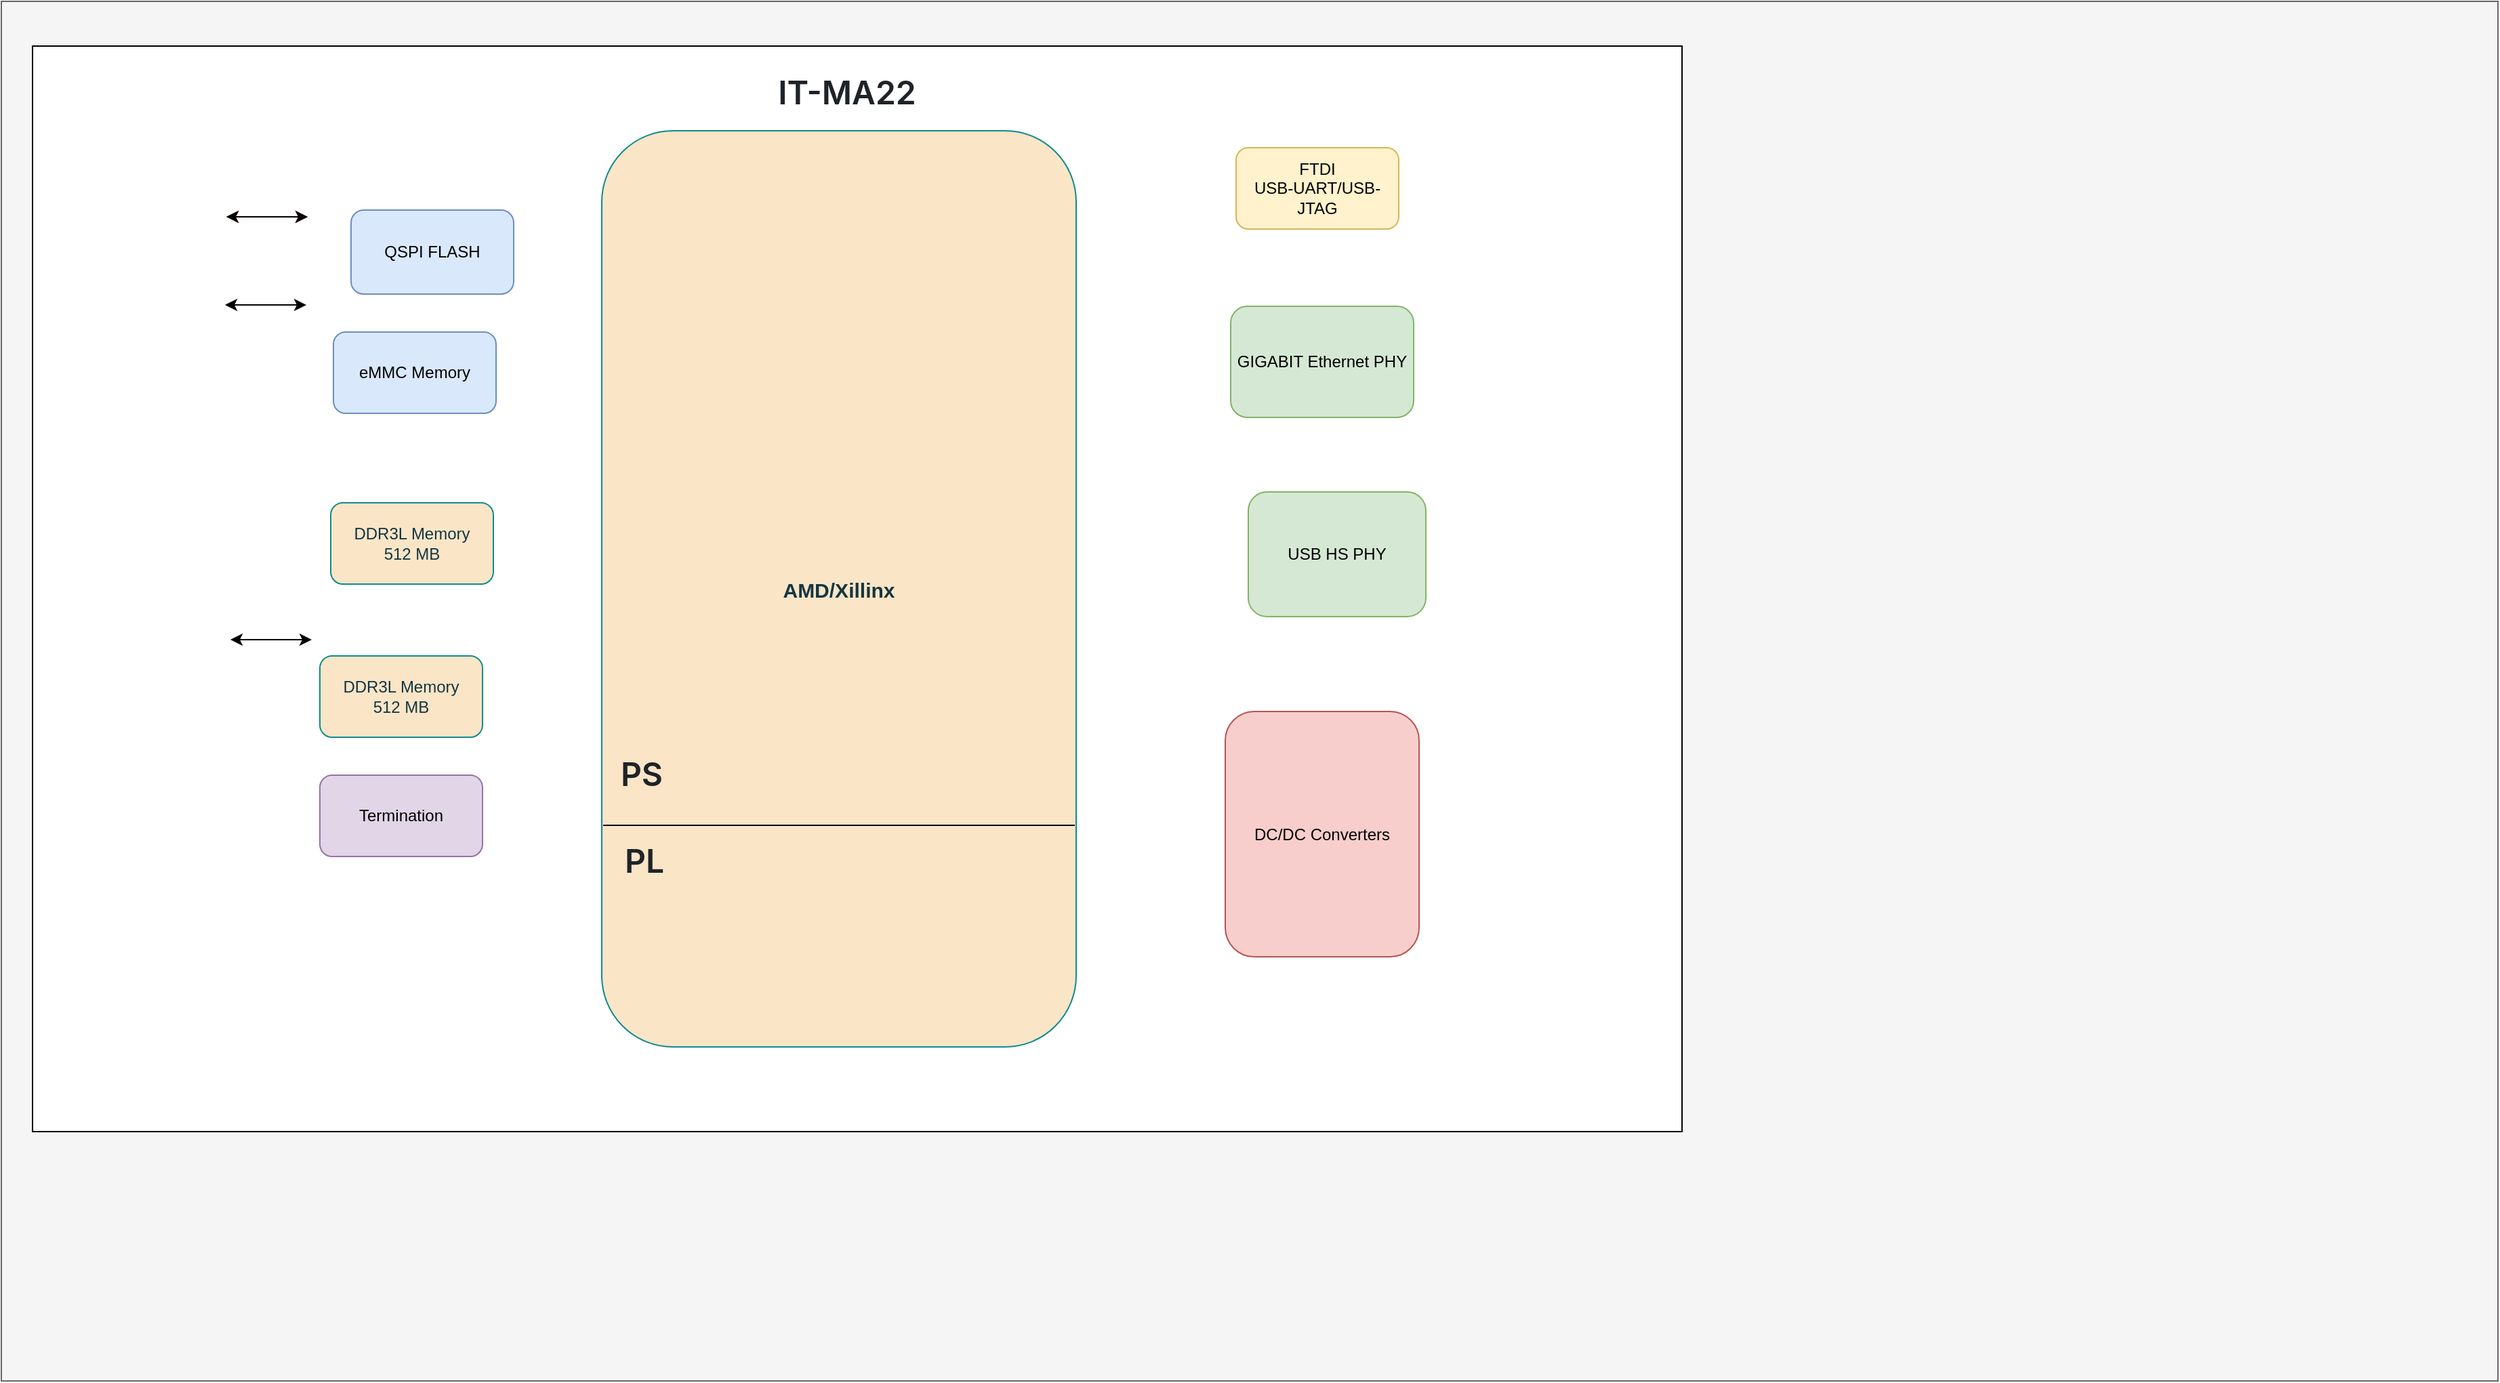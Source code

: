 <mxfile version="22.1.5" type="github">
  <diagram name="Page-1" id="_nebOYhMrrueHaJPpewT">
    <mxGraphModel dx="1446" dy="974" grid="0" gridSize="10" guides="1" tooltips="1" connect="1" arrows="1" fold="1" page="1" pageScale="1" pageWidth="850" pageHeight="1100" math="0" shadow="0">
      <root>
        <mxCell id="0" />
        <mxCell id="1" parent="0" />
        <mxCell id="xvZr3p3biQ5bKGZBw0hp-36" value="" style="rounded=0;whiteSpace=wrap;html=1;movable=0;resizable=0;rotatable=0;deletable=0;editable=0;locked=1;connectable=0;fillColor=#f5f5f5;strokeColor=#666666;fontColor=#333333;" vertex="1" parent="1">
          <mxGeometry x="39" y="13" width="1842" height="1018" as="geometry" />
        </mxCell>
        <mxCell id="xvZr3p3biQ5bKGZBw0hp-50" value="" style="rounded=0;whiteSpace=wrap;html=1;movable=0;resizable=0;rotatable=0;deletable=0;editable=0;locked=1;connectable=0;" vertex="1" parent="1">
          <mxGeometry x="62" y="46" width="1217" height="801" as="geometry" />
        </mxCell>
        <mxCell id="xvZr3p3biQ5bKGZBw0hp-4" value="" style="endArrow=classic;startArrow=classic;html=1;rounded=0;labelBackgroundColor=none;strokeColor=#A8201A;fontColor=default;" edge="1" parent="1">
          <mxGeometry width="50" height="50" relative="1" as="geometry">
            <mxPoint x="205" y="172" as="sourcePoint" />
            <mxPoint x="265" y="172" as="targetPoint" />
          </mxGeometry>
        </mxCell>
        <mxCell id="xvZr3p3biQ5bKGZBw0hp-8" value="FTDI&lt;br&gt;USB-UART/USB-JTAG" style="rounded=1;whiteSpace=wrap;html=1;fillColor=#fff2cc;strokeColor=#d6b656;labelBackgroundColor=none;" vertex="1" parent="1">
          <mxGeometry x="950" y="121" width="120" height="60" as="geometry" />
        </mxCell>
        <mxCell id="xvZr3p3biQ5bKGZBw0hp-9" value="GIGABIT Ethernet PHY" style="rounded=1;whiteSpace=wrap;html=1;fillColor=#d5e8d4;strokeColor=#82b366;labelBackgroundColor=none;" vertex="1" parent="1">
          <mxGeometry x="946" y="238" width="135" height="82" as="geometry" />
        </mxCell>
        <mxCell id="xvZr3p3biQ5bKGZBw0hp-19" value="&lt;h1 style=&quot;text-align: start; box-sizing: border-box; margin-right: 0px; margin-left: 0px; font-weight: var(--base-text-weight-semibold, 600); line-height: 1.25; padding-bottom: 0.3em; border-bottom: 1px solid var(--borderColor-muted, var(--color-border-muted)); caret-color: rgb(31, 35, 40); color: rgb(31, 35, 40); font-family: -apple-system, BlinkMacSystemFont, &amp;quot;Segoe UI&amp;quot;, &amp;quot;Noto Sans&amp;quot;, Helvetica, Arial, sans-serif, &amp;quot;Apple Color Emoji&amp;quot;, &amp;quot;Segoe UI Emoji&amp;quot;; margin-top: 0px !important; margin-bottom: 0px !important;&quot; dir=&quot;auto&quot; tabindex=&quot;-1&quot;&gt;IT-MA22&lt;/h1&gt;" style="rounded=0;whiteSpace=wrap;html=1;strokeColor=none;" vertex="1" parent="1">
          <mxGeometry x="603" y="54" width="120" height="60" as="geometry" />
        </mxCell>
        <mxCell id="xvZr3p3biQ5bKGZBw0hp-38" value="" style="endArrow=classic;startArrow=classic;html=1;rounded=0;labelBackgroundColor=none;strokeColor=#000000;fontColor=default;" edge="1" parent="1">
          <mxGeometry width="50" height="50" relative="1" as="geometry">
            <mxPoint x="208" y="484" as="sourcePoint" />
            <mxPoint x="268" y="484" as="targetPoint" />
          </mxGeometry>
        </mxCell>
        <mxCell id="xvZr3p3biQ5bKGZBw0hp-39" value="" style="endArrow=classic;startArrow=classic;html=1;rounded=0;labelBackgroundColor=none;strokeColor=#000000;fontColor=default;" edge="1" parent="1">
          <mxGeometry width="50" height="50" relative="1" as="geometry">
            <mxPoint x="204" y="237" as="sourcePoint" />
            <mxPoint x="264" y="237" as="targetPoint" />
          </mxGeometry>
        </mxCell>
        <mxCell id="xvZr3p3biQ5bKGZBw0hp-45" value="&lt;span style=&quot;caret-color: rgb(20, 54, 66); color: rgb(20, 54, 66); font-family: Helvetica; font-size: 15px; font-style: normal; font-variant-caps: normal; letter-spacing: normal; text-align: center; text-indent: 0px; text-transform: none; word-spacing: 0px; -webkit-text-stroke-width: 0px; text-decoration: none; float: none; display: inline !important;&quot;&gt;&lt;b&gt;AMD/Xillinx&lt;/b&gt;&lt;/span&gt;" style="rounded=1;whiteSpace=wrap;html=1;strokeColor=#0F8B8D;fontColor=#143642;fillColor=#FAE5C7;movable=1;resizable=1;rotatable=1;deletable=1;editable=1;locked=0;connectable=1;" vertex="1" parent="1">
          <mxGeometry x="482" y="108.5" width="350" height="676" as="geometry" />
        </mxCell>
        <mxCell id="xvZr3p3biQ5bKGZBw0hp-52" value="" style="group" vertex="1" connectable="0" parent="1">
          <mxGeometry x="274" y="383" width="128" height="261" as="geometry" />
        </mxCell>
        <mxCell id="xvZr3p3biQ5bKGZBw0hp-6" value="DDR3L Memory&lt;br&gt;512 MB" style="rounded=1;whiteSpace=wrap;html=1;fillColor=#FAE5C7;strokeColor=#0F8B8D;labelBackgroundColor=none;fontColor=#143642;" vertex="1" parent="xvZr3p3biQ5bKGZBw0hp-52">
          <mxGeometry x="8" width="120" height="60" as="geometry" />
        </mxCell>
        <mxCell id="xvZr3p3biQ5bKGZBw0hp-7" value="Termination" style="rounded=1;whiteSpace=wrap;html=1;fillColor=#e1d5e7;strokeColor=#9673a6;labelBackgroundColor=none;" vertex="1" parent="xvZr3p3biQ5bKGZBw0hp-52">
          <mxGeometry y="201" width="120" height="60" as="geometry" />
        </mxCell>
        <mxCell id="xvZr3p3biQ5bKGZBw0hp-43" value="DDR3L Memory&lt;br&gt;512 MB" style="rounded=1;whiteSpace=wrap;html=1;fillColor=#FAE5C7;strokeColor=#0F8B8D;labelBackgroundColor=none;fontColor=#143642;" vertex="1" parent="xvZr3p3biQ5bKGZBw0hp-52">
          <mxGeometry y="113" width="120" height="60" as="geometry" />
        </mxCell>
        <mxCell id="xvZr3p3biQ5bKGZBw0hp-53" value="&lt;h1 style=&quot;text-align: start; box-sizing: border-box; margin-right: 0px; margin-left: 0px; font-weight: var(--base-text-weight-semibold, 600); line-height: 1.25; padding-bottom: 0.3em; border-bottom: 1px solid var(--borderColor-muted, var(--color-border-muted)); caret-color: rgb(31, 35, 40); color: rgb(31, 35, 40); font-family: -apple-system, BlinkMacSystemFont, &amp;quot;Segoe UI&amp;quot;, &amp;quot;Noto Sans&amp;quot;, Helvetica, Arial, sans-serif, &amp;quot;Apple Color Emoji&amp;quot;, &amp;quot;Segoe UI Emoji&amp;quot;; margin-top: 0px !important; margin-bottom: 0px !important;&quot; dir=&quot;auto&quot; tabindex=&quot;-1&quot;&gt;PL&lt;/h1&gt;" style="rounded=0;whiteSpace=wrap;html=1;strokeColor=none;fillColor=none;" vertex="1" parent="1">
          <mxGeometry x="488" y="628" width="51" height="45" as="geometry" />
        </mxCell>
        <mxCell id="xvZr3p3biQ5bKGZBw0hp-54" value="&lt;h1 style=&quot;text-align: start; box-sizing: border-box; margin-right: 0px; margin-left: 0px; font-weight: var(--base-text-weight-semibold, 600); line-height: 1.25; padding-bottom: 0.3em; border-bottom: 1px solid var(--borderColor-muted, var(--color-border-muted)); caret-color: rgb(31, 35, 40); color: rgb(31, 35, 40); font-family: -apple-system, BlinkMacSystemFont, &amp;quot;Segoe UI&amp;quot;, &amp;quot;Noto Sans&amp;quot;, Helvetica, Arial, sans-serif, &amp;quot;Apple Color Emoji&amp;quot;, &amp;quot;Segoe UI Emoji&amp;quot;; margin-top: 0px !important; margin-bottom: 0px !important;&quot; dir=&quot;auto&quot; tabindex=&quot;-1&quot;&gt;PS&lt;/h1&gt;" style="rounded=0;whiteSpace=wrap;html=1;strokeColor=none;fillColor=none;" vertex="1" parent="1">
          <mxGeometry x="488" y="557" width="47" height="60" as="geometry" />
        </mxCell>
        <mxCell id="xvZr3p3biQ5bKGZBw0hp-55" value="" style="line;strokeWidth=1;fillColor=none;align=left;verticalAlign=middle;spacingTop=-1;spacingLeft=3;spacingRight=3;rotatable=0;labelPosition=right;points=[];portConstraint=eastwest;strokeColor=inherit;fontColor=#143642;" vertex="1" parent="1">
          <mxGeometry x="483" y="617" width="348" height="8" as="geometry" />
        </mxCell>
        <mxCell id="xvZr3p3biQ5bKGZBw0hp-20" value="top" parent="0" />
        <mxCell id="xvZr3p3biQ5bKGZBw0hp-22" value="QSPI FLASH" style="rounded=1;whiteSpace=wrap;html=1;fillColor=#dae8fc;strokeColor=#6c8ebf;labelBackgroundColor=none;" vertex="1" parent="xvZr3p3biQ5bKGZBw0hp-20">
          <mxGeometry x="297" y="167" width="120" height="62" as="geometry" />
        </mxCell>
        <mxCell id="xvZr3p3biQ5bKGZBw0hp-23" value="" style="endArrow=classic;startArrow=classic;html=1;rounded=0;labelBackgroundColor=none;strokeColor=#000000;fontColor=default;" edge="1" parent="xvZr3p3biQ5bKGZBw0hp-20">
          <mxGeometry width="50" height="50" relative="1" as="geometry">
            <mxPoint x="205" y="172" as="sourcePoint" />
            <mxPoint x="265" y="172" as="targetPoint" />
          </mxGeometry>
        </mxCell>
        <mxCell id="xvZr3p3biQ5bKGZBw0hp-24" value="eMMC Memory&lt;br&gt;" style="rounded=1;whiteSpace=wrap;html=1;fillColor=#dae8fc;strokeColor=#6c8ebf;labelBackgroundColor=none;" vertex="1" parent="xvZr3p3biQ5bKGZBw0hp-20">
          <mxGeometry x="284" y="257" width="120" height="60" as="geometry" />
        </mxCell>
        <mxCell id="xvZr3p3biQ5bKGZBw0hp-29" value="USB HS PHY" style="rounded=1;whiteSpace=wrap;html=1;fillColor=#d5e8d4;strokeColor=#82b366;labelBackgroundColor=none;" vertex="1" parent="xvZr3p3biQ5bKGZBw0hp-20">
          <mxGeometry x="959" y="375" width="131" height="92" as="geometry" />
        </mxCell>
        <mxCell id="xvZr3p3biQ5bKGZBw0hp-30" value="DC/DC Converters" style="rounded=1;whiteSpace=wrap;html=1;fillColor=#f8cecc;strokeColor=#b85450;labelBackgroundColor=none;" vertex="1" parent="xvZr3p3biQ5bKGZBw0hp-20">
          <mxGeometry x="942" y="537" width="143" height="181" as="geometry" />
        </mxCell>
      </root>
    </mxGraphModel>
  </diagram>
</mxfile>
